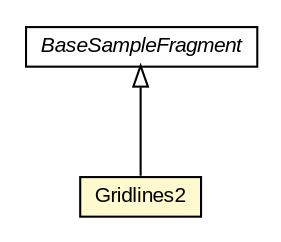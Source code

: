 #!/usr/local/bin/dot
#
# Class diagram 
# Generated by UMLGraph version R5_6-24-gf6e263 (http://www.umlgraph.org/)
#

digraph G {
	edge [fontname="arial",fontsize=10,labelfontname="arial",labelfontsize=10];
	node [fontname="arial",fontsize=10,shape=plaintext];
	nodesep=0.25;
	ranksep=0.5;
	// org.osmdroid.samplefragments.BaseSampleFragment
	c108752 [label=<<table title="org.osmdroid.samplefragments.BaseSampleFragment" border="0" cellborder="1" cellspacing="0" cellpadding="2" port="p" href="../BaseSampleFragment.html">
		<tr><td><table border="0" cellspacing="0" cellpadding="1">
<tr><td align="center" balign="center"><font face="arial italic"> BaseSampleFragment </font></td></tr>
		</table></td></tr>
		</table>>, URL="../BaseSampleFragment.html", fontname="arial", fontcolor="black", fontsize=10.0];
	// org.osmdroid.samplefragments.data.Gridlines2
	c108765 [label=<<table title="org.osmdroid.samplefragments.data.Gridlines2" border="0" cellborder="1" cellspacing="0" cellpadding="2" port="p" bgcolor="lemonChiffon" href="./Gridlines2.html">
		<tr><td><table border="0" cellspacing="0" cellpadding="1">
<tr><td align="center" balign="center"> Gridlines2 </td></tr>
		</table></td></tr>
		</table>>, URL="./Gridlines2.html", fontname="arial", fontcolor="black", fontsize=10.0];
	//org.osmdroid.samplefragments.data.Gridlines2 extends org.osmdroid.samplefragments.BaseSampleFragment
	c108752:p -> c108765:p [dir=back,arrowtail=empty];
}

